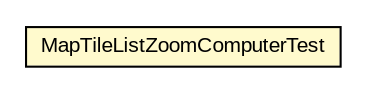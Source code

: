 #!/usr/local/bin/dot
#
# Class diagram 
# Generated by UMLGraph version R5_6-24-gf6e263 (http://www.umlgraph.org/)
#

digraph G {
	edge [fontname="arial",fontsize=10,labelfontname="arial",labelfontsize=10];
	node [fontname="arial",fontsize=10,shape=plaintext];
	nodesep=0.25;
	ranksep=0.5;
	// org.osmdroid.util.MapTileListZoomComputerTest
	c148645 [label=<<table title="org.osmdroid.util.MapTileListZoomComputerTest" border="0" cellborder="1" cellspacing="0" cellpadding="2" port="p" bgcolor="lemonChiffon" href="./MapTileListZoomComputerTest.html">
		<tr><td><table border="0" cellspacing="0" cellpadding="1">
<tr><td align="center" balign="center"> MapTileListZoomComputerTest </td></tr>
		</table></td></tr>
		</table>>, URL="./MapTileListZoomComputerTest.html", fontname="arial", fontcolor="black", fontsize=10.0];
}

